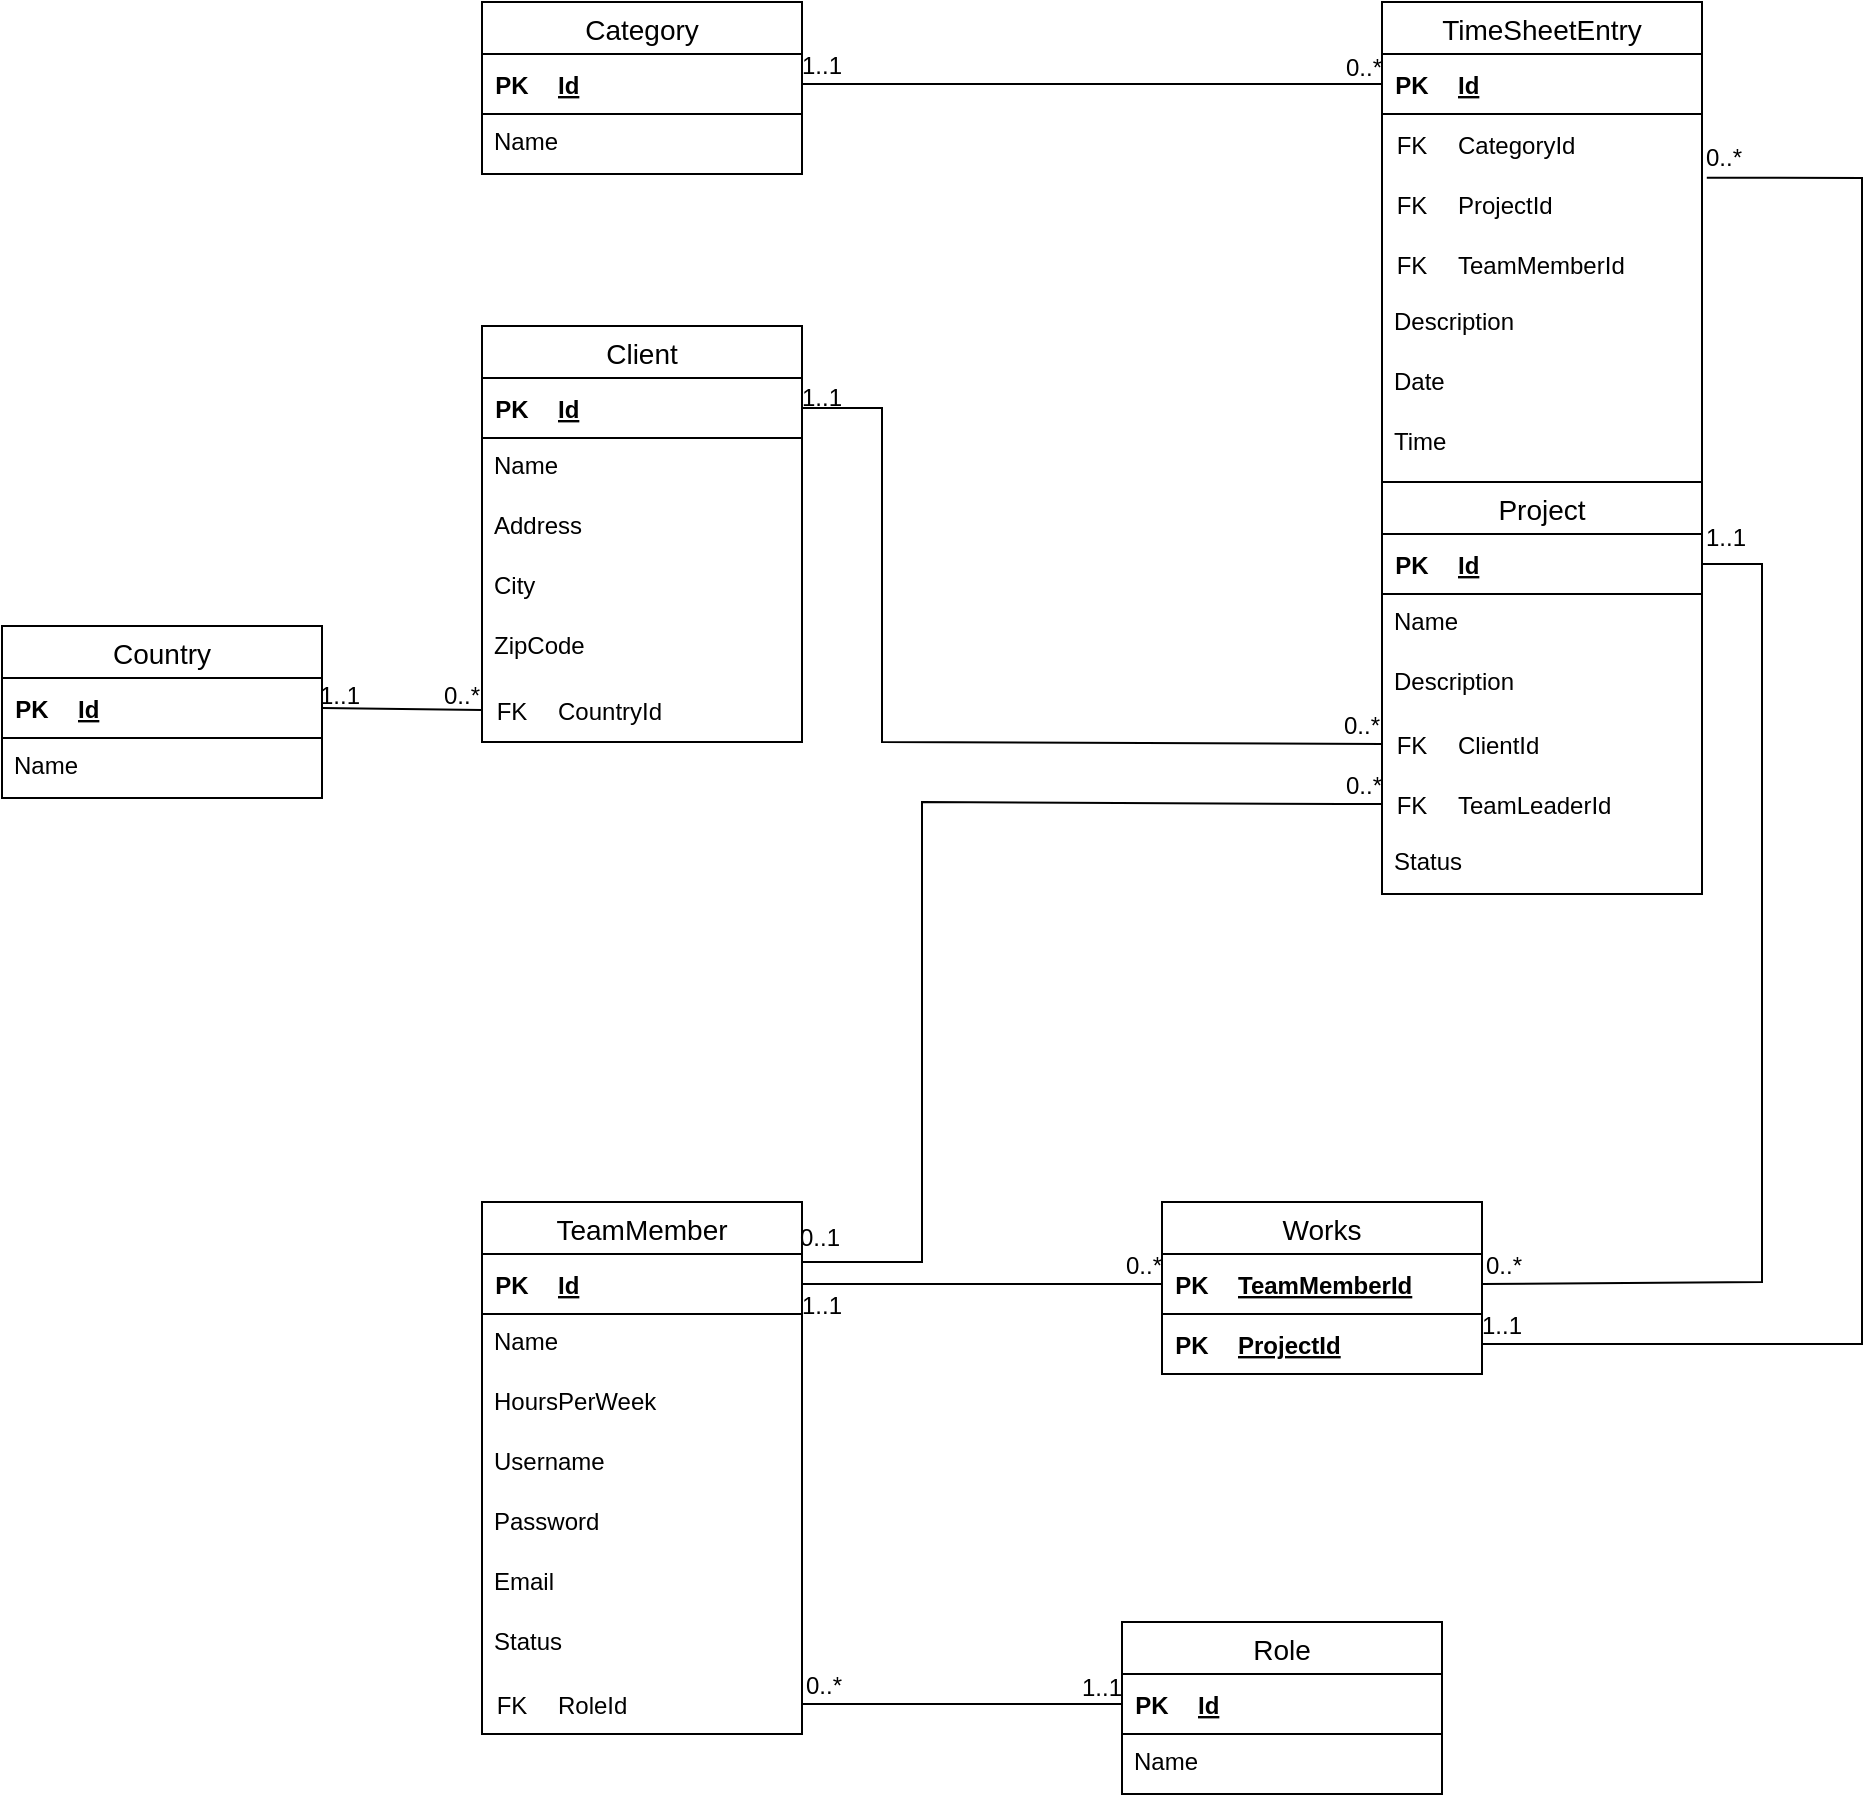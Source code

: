 <mxfile version="20.2.3" type="device"><diagram id="R2lEEEUBdFMjLlhIrx00" name="Page-1"><mxGraphModel dx="2431" dy="1134" grid="0" gridSize="10" guides="0" tooltips="1" connect="0" arrows="0" fold="1" page="0" pageScale="1" pageWidth="850" pageHeight="1100" math="0" shadow="0" extFonts="Permanent Marker^https://fonts.googleapis.com/css?family=Permanent+Marker"><root><mxCell id="0"/><mxCell id="1" parent="0"/><mxCell id="I3TaaaYLgpKQnwAp2b4--3" value="Category" style="swimlane;fontStyle=0;childLayout=stackLayout;horizontal=1;startSize=26;horizontalStack=0;resizeParent=1;resizeParentMax=0;resizeLast=0;collapsible=1;marginBottom=0;align=center;fontSize=14;" parent="1" vertex="1"><mxGeometry x="120" y="100" width="160" height="86" as="geometry"/></mxCell><mxCell id="I3TaaaYLgpKQnwAp2b4--116" value="" style="shape=table;startSize=0;container=1;collapsible=1;childLayout=tableLayout;fixedRows=1;rowLines=0;fontStyle=0;align=center;resizeLast=1;strokeColor=none;fillColor=none;collapsible=0;" parent="I3TaaaYLgpKQnwAp2b4--3" vertex="1"><mxGeometry y="26" width="160" height="30" as="geometry"/></mxCell><mxCell id="I3TaaaYLgpKQnwAp2b4--117" value="" style="shape=tableRow;horizontal=0;startSize=0;swimlaneHead=0;swimlaneBody=0;fillColor=none;collapsible=0;dropTarget=0;points=[[0,0.5],[1,0.5]];portConstraint=eastwest;top=0;left=0;right=0;bottom=1;" parent="I3TaaaYLgpKQnwAp2b4--116" vertex="1"><mxGeometry width="160" height="30" as="geometry"/></mxCell><mxCell id="I3TaaaYLgpKQnwAp2b4--118" value="PK" style="shape=partialRectangle;connectable=0;fillColor=none;top=0;left=0;bottom=0;right=0;fontStyle=1;overflow=hidden;" parent="I3TaaaYLgpKQnwAp2b4--117" vertex="1"><mxGeometry width="30" height="30" as="geometry"><mxRectangle width="30" height="30" as="alternateBounds"/></mxGeometry></mxCell><mxCell id="I3TaaaYLgpKQnwAp2b4--119" value="Id" style="shape=partialRectangle;connectable=0;fillColor=none;top=0;left=0;bottom=0;right=0;align=left;spacingLeft=6;fontStyle=5;overflow=hidden;" parent="I3TaaaYLgpKQnwAp2b4--117" vertex="1"><mxGeometry x="30" width="130" height="30" as="geometry"><mxRectangle width="130" height="30" as="alternateBounds"/></mxGeometry></mxCell><mxCell id="I3TaaaYLgpKQnwAp2b4--5" value="Name" style="text;strokeColor=none;fillColor=none;spacingLeft=4;spacingRight=4;overflow=hidden;rotatable=0;points=[[0,0.5],[1,0.5]];portConstraint=eastwest;fontSize=12;" parent="I3TaaaYLgpKQnwAp2b4--3" vertex="1"><mxGeometry y="56" width="160" height="30" as="geometry"/></mxCell><mxCell id="I3TaaaYLgpKQnwAp2b4--7" value="Client" style="swimlane;fontStyle=0;childLayout=stackLayout;horizontal=1;startSize=26;horizontalStack=0;resizeParent=1;resizeParentMax=0;resizeLast=0;collapsible=1;marginBottom=0;align=center;fontSize=14;" parent="1" vertex="1"><mxGeometry x="120" y="262" width="160" height="208" as="geometry"/></mxCell><mxCell id="I3TaaaYLgpKQnwAp2b4--120" value="" style="shape=table;startSize=0;container=1;collapsible=1;childLayout=tableLayout;fixedRows=1;rowLines=0;fontStyle=0;align=center;resizeLast=1;strokeColor=none;fillColor=none;collapsible=0;" parent="I3TaaaYLgpKQnwAp2b4--7" vertex="1"><mxGeometry y="26" width="160" height="30" as="geometry"/></mxCell><mxCell id="I3TaaaYLgpKQnwAp2b4--121" value="" style="shape=tableRow;horizontal=0;startSize=0;swimlaneHead=0;swimlaneBody=0;fillColor=none;collapsible=0;dropTarget=0;points=[[0,0.5],[1,0.5]];portConstraint=eastwest;top=0;left=0;right=0;bottom=1;" parent="I3TaaaYLgpKQnwAp2b4--120" vertex="1"><mxGeometry width="160" height="30" as="geometry"/></mxCell><mxCell id="I3TaaaYLgpKQnwAp2b4--122" value="PK" style="shape=partialRectangle;connectable=0;fillColor=none;top=0;left=0;bottom=0;right=0;fontStyle=1;overflow=hidden;" parent="I3TaaaYLgpKQnwAp2b4--121" vertex="1"><mxGeometry width="30" height="30" as="geometry"><mxRectangle width="30" height="30" as="alternateBounds"/></mxGeometry></mxCell><mxCell id="I3TaaaYLgpKQnwAp2b4--123" value="Id" style="shape=partialRectangle;connectable=0;fillColor=none;top=0;left=0;bottom=0;right=0;align=left;spacingLeft=6;fontStyle=5;overflow=hidden;" parent="I3TaaaYLgpKQnwAp2b4--121" vertex="1"><mxGeometry x="30" width="130" height="30" as="geometry"><mxRectangle width="130" height="30" as="alternateBounds"/></mxGeometry></mxCell><mxCell id="I3TaaaYLgpKQnwAp2b4--9" value="Name" style="text;strokeColor=none;fillColor=none;spacingLeft=4;spacingRight=4;overflow=hidden;rotatable=0;points=[[0,0.5],[1,0.5]];portConstraint=eastwest;fontSize=12;" parent="I3TaaaYLgpKQnwAp2b4--7" vertex="1"><mxGeometry y="56" width="160" height="30" as="geometry"/></mxCell><mxCell id="I3TaaaYLgpKQnwAp2b4--10" value="Address" style="text;strokeColor=none;fillColor=none;spacingLeft=4;spacingRight=4;overflow=hidden;rotatable=0;points=[[0,0.5],[1,0.5]];portConstraint=eastwest;fontSize=12;" parent="I3TaaaYLgpKQnwAp2b4--7" vertex="1"><mxGeometry y="86" width="160" height="30" as="geometry"/></mxCell><mxCell id="I3TaaaYLgpKQnwAp2b4--18" value="City" style="text;strokeColor=none;fillColor=none;spacingLeft=4;spacingRight=4;overflow=hidden;rotatable=0;points=[[0,0.5],[1,0.5]];portConstraint=eastwest;fontSize=12;" parent="I3TaaaYLgpKQnwAp2b4--7" vertex="1"><mxGeometry y="116" width="160" height="30" as="geometry"/></mxCell><mxCell id="I3TaaaYLgpKQnwAp2b4--19" value="ZipCode" style="text;strokeColor=none;fillColor=none;spacingLeft=4;spacingRight=4;overflow=hidden;rotatable=0;points=[[0,0.5],[1,0.5]];portConstraint=eastwest;fontSize=12;" parent="I3TaaaYLgpKQnwAp2b4--7" vertex="1"><mxGeometry y="146" width="160" height="30" as="geometry"/></mxCell><mxCell id="I3TaaaYLgpKQnwAp2b4--149" value="" style="shape=table;startSize=0;container=1;collapsible=1;childLayout=tableLayout;fixedRows=1;rowLines=0;fontStyle=0;align=center;resizeLast=1;strokeColor=none;fillColor=none;collapsible=0;" parent="I3TaaaYLgpKQnwAp2b4--7" vertex="1"><mxGeometry y="176" width="160" height="32" as="geometry"/></mxCell><mxCell id="I3TaaaYLgpKQnwAp2b4--150" value="" style="shape=tableRow;horizontal=0;startSize=0;swimlaneHead=0;swimlaneBody=0;fillColor=none;collapsible=0;dropTarget=0;points=[[0,0.5],[1,0.5]];portConstraint=eastwest;top=0;left=0;right=0;bottom=0;" parent="I3TaaaYLgpKQnwAp2b4--149" vertex="1"><mxGeometry width="160" height="32" as="geometry"/></mxCell><mxCell id="I3TaaaYLgpKQnwAp2b4--151" value="FK" style="shape=partialRectangle;connectable=0;fillColor=none;top=0;left=0;bottom=0;right=0;fontStyle=0;overflow=hidden;" parent="I3TaaaYLgpKQnwAp2b4--150" vertex="1"><mxGeometry width="30" height="32" as="geometry"><mxRectangle width="30" height="32" as="alternateBounds"/></mxGeometry></mxCell><mxCell id="I3TaaaYLgpKQnwAp2b4--152" value="CountryId" style="shape=partialRectangle;connectable=0;fillColor=none;top=0;left=0;bottom=0;right=0;align=left;spacingLeft=6;fontStyle=0;overflow=hidden;" parent="I3TaaaYLgpKQnwAp2b4--150" vertex="1"><mxGeometry x="30" width="130" height="32" as="geometry"><mxRectangle width="130" height="32" as="alternateBounds"/></mxGeometry></mxCell><mxCell id="I3TaaaYLgpKQnwAp2b4--11" value="TimeSheetEntry" style="swimlane;fontStyle=0;childLayout=stackLayout;horizontal=1;startSize=26;horizontalStack=0;resizeParent=1;resizeParentMax=0;resizeLast=0;collapsible=1;marginBottom=0;align=center;fontSize=14;" parent="1" vertex="1"><mxGeometry x="570" y="100" width="160" height="266" as="geometry"><mxRectangle x="560" y="70" width="150" height="30" as="alternateBounds"/></mxGeometry></mxCell><mxCell id="I3TaaaYLgpKQnwAp2b4--129" value="" style="shape=table;startSize=0;container=1;collapsible=1;childLayout=tableLayout;fixedRows=1;rowLines=0;fontStyle=0;align=center;resizeLast=1;strokeColor=none;fillColor=none;collapsible=0;" parent="I3TaaaYLgpKQnwAp2b4--11" vertex="1"><mxGeometry y="26" width="160" height="60" as="geometry"/></mxCell><mxCell id="I3TaaaYLgpKQnwAp2b4--158" value="" style="shape=tableRow;horizontal=0;startSize=0;swimlaneHead=0;swimlaneBody=0;fillColor=none;collapsible=0;dropTarget=0;points=[[0,0.5],[1,0.5]];portConstraint=eastwest;top=0;left=0;right=0;bottom=1;" parent="I3TaaaYLgpKQnwAp2b4--129" vertex="1"><mxGeometry width="160" height="30" as="geometry"/></mxCell><mxCell id="I3TaaaYLgpKQnwAp2b4--159" value="PK" style="shape=partialRectangle;connectable=0;fillColor=none;top=0;left=0;bottom=0;right=0;fontStyle=1;overflow=hidden;" parent="I3TaaaYLgpKQnwAp2b4--158" vertex="1"><mxGeometry width="30" height="30" as="geometry"><mxRectangle width="30" height="30" as="alternateBounds"/></mxGeometry></mxCell><mxCell id="I3TaaaYLgpKQnwAp2b4--160" value="Id" style="shape=partialRectangle;connectable=0;fillColor=none;top=0;left=0;bottom=0;right=0;align=left;spacingLeft=6;fontStyle=5;overflow=hidden;" parent="I3TaaaYLgpKQnwAp2b4--158" vertex="1"><mxGeometry x="30" width="130" height="30" as="geometry"><mxRectangle width="130" height="30" as="alternateBounds"/></mxGeometry></mxCell><mxCell id="I3TaaaYLgpKQnwAp2b4--130" value="" style="shape=tableRow;horizontal=0;startSize=0;swimlaneHead=0;swimlaneBody=0;fillColor=none;collapsible=0;dropTarget=0;points=[[0,0.5],[1,0.5]];portConstraint=eastwest;top=0;left=0;right=0;bottom=0;" parent="I3TaaaYLgpKQnwAp2b4--129" vertex="1"><mxGeometry y="30" width="160" height="30" as="geometry"/></mxCell><mxCell id="I3TaaaYLgpKQnwAp2b4--131" value="FK" style="shape=partialRectangle;connectable=0;fillColor=none;top=0;left=0;bottom=0;right=0;fontStyle=0;overflow=hidden;" parent="I3TaaaYLgpKQnwAp2b4--130" vertex="1"><mxGeometry width="30" height="30" as="geometry"><mxRectangle width="30" height="30" as="alternateBounds"/></mxGeometry></mxCell><mxCell id="I3TaaaYLgpKQnwAp2b4--132" value="CategoryId" style="shape=partialRectangle;connectable=0;fillColor=none;top=0;left=0;bottom=0;right=0;align=left;spacingLeft=6;fontStyle=0;overflow=hidden;" parent="I3TaaaYLgpKQnwAp2b4--130" vertex="1"><mxGeometry x="30" width="130" height="30" as="geometry"><mxRectangle width="130" height="30" as="alternateBounds"/></mxGeometry></mxCell><mxCell id="I3TaaaYLgpKQnwAp2b4--133" value="" style="shape=table;startSize=0;container=1;collapsible=1;childLayout=tableLayout;fixedRows=1;rowLines=0;fontStyle=0;align=center;resizeLast=1;strokeColor=none;fillColor=none;collapsible=0;" parent="I3TaaaYLgpKQnwAp2b4--11" vertex="1"><mxGeometry y="86" width="160" height="30" as="geometry"/></mxCell><mxCell id="I3TaaaYLgpKQnwAp2b4--134" value="" style="shape=tableRow;horizontal=0;startSize=0;swimlaneHead=0;swimlaneBody=0;fillColor=none;collapsible=0;dropTarget=0;points=[[0,0.5],[1,0.5]];portConstraint=eastwest;top=0;left=0;right=0;bottom=0;" parent="I3TaaaYLgpKQnwAp2b4--133" vertex="1"><mxGeometry width="160" height="30" as="geometry"/></mxCell><mxCell id="I3TaaaYLgpKQnwAp2b4--135" value="FK" style="shape=partialRectangle;connectable=0;fillColor=none;top=0;left=0;bottom=0;right=0;fontStyle=0;overflow=hidden;" parent="I3TaaaYLgpKQnwAp2b4--134" vertex="1"><mxGeometry width="30" height="30" as="geometry"><mxRectangle width="30" height="30" as="alternateBounds"/></mxGeometry></mxCell><mxCell id="I3TaaaYLgpKQnwAp2b4--136" value="ProjectId" style="shape=partialRectangle;connectable=0;fillColor=none;top=0;left=0;bottom=0;right=0;align=left;spacingLeft=6;fontStyle=0;overflow=hidden;" parent="I3TaaaYLgpKQnwAp2b4--134" vertex="1"><mxGeometry x="30" width="130" height="30" as="geometry"><mxRectangle width="130" height="30" as="alternateBounds"/></mxGeometry></mxCell><mxCell id="I3TaaaYLgpKQnwAp2b4--137" value="" style="shape=table;startSize=0;container=1;collapsible=1;childLayout=tableLayout;fixedRows=1;rowLines=0;fontStyle=0;align=center;resizeLast=1;strokeColor=none;fillColor=none;collapsible=0;" parent="I3TaaaYLgpKQnwAp2b4--11" vertex="1"><mxGeometry y="116" width="160" height="30" as="geometry"/></mxCell><mxCell id="I3TaaaYLgpKQnwAp2b4--138" value="" style="shape=tableRow;horizontal=0;startSize=0;swimlaneHead=0;swimlaneBody=0;fillColor=none;collapsible=0;dropTarget=0;points=[[0,0.5],[1,0.5]];portConstraint=eastwest;top=0;left=0;right=0;bottom=0;" parent="I3TaaaYLgpKQnwAp2b4--137" vertex="1"><mxGeometry width="160" height="30" as="geometry"/></mxCell><mxCell id="I3TaaaYLgpKQnwAp2b4--139" value="FK" style="shape=partialRectangle;connectable=0;fillColor=none;top=0;left=0;bottom=0;right=0;fontStyle=0;overflow=hidden;" parent="I3TaaaYLgpKQnwAp2b4--138" vertex="1"><mxGeometry width="30" height="30" as="geometry"><mxRectangle width="30" height="30" as="alternateBounds"/></mxGeometry></mxCell><mxCell id="I3TaaaYLgpKQnwAp2b4--140" value="TeamMemberId" style="shape=partialRectangle;connectable=0;fillColor=none;top=0;left=0;bottom=0;right=0;align=left;spacingLeft=6;fontStyle=0;overflow=hidden;" parent="I3TaaaYLgpKQnwAp2b4--138" vertex="1"><mxGeometry x="30" width="130" height="30" as="geometry"><mxRectangle width="130" height="30" as="alternateBounds"/></mxGeometry></mxCell><mxCell id="I3TaaaYLgpKQnwAp2b4--14" value="Description" style="text;strokeColor=none;fillColor=none;spacingLeft=4;spacingRight=4;overflow=hidden;rotatable=0;points=[[0,0.5],[1,0.5]];portConstraint=eastwest;fontSize=12;" parent="I3TaaaYLgpKQnwAp2b4--11" vertex="1"><mxGeometry y="146" width="160" height="30" as="geometry"/></mxCell><mxCell id="I3TaaaYLgpKQnwAp2b4--15" value="Date" style="text;strokeColor=none;fillColor=none;spacingLeft=4;spacingRight=4;overflow=hidden;rotatable=0;points=[[0,0.5],[1,0.5]];portConstraint=eastwest;fontSize=12;" parent="I3TaaaYLgpKQnwAp2b4--11" vertex="1"><mxGeometry y="176" width="160" height="30" as="geometry"/></mxCell><mxCell id="I3TaaaYLgpKQnwAp2b4--16" value="Time" style="text;strokeColor=none;fillColor=none;spacingLeft=4;spacingRight=4;overflow=hidden;rotatable=0;points=[[0,0.5],[1,0.5]];portConstraint=eastwest;fontSize=12;" parent="I3TaaaYLgpKQnwAp2b4--11" vertex="1"><mxGeometry y="206" width="160" height="30" as="geometry"/></mxCell><mxCell id="I3TaaaYLgpKQnwAp2b4--17" value="Overtime" style="text;strokeColor=none;fillColor=none;spacingLeft=4;spacingRight=4;overflow=hidden;rotatable=0;points=[[0,0.5],[1,0.5]];portConstraint=eastwest;fontSize=12;" parent="I3TaaaYLgpKQnwAp2b4--11" vertex="1"><mxGeometry y="236" width="160" height="30" as="geometry"/></mxCell><mxCell id="I3TaaaYLgpKQnwAp2b4--21" value="Country" style="swimlane;fontStyle=0;childLayout=stackLayout;horizontal=1;startSize=26;horizontalStack=0;resizeParent=1;resizeParentMax=0;resizeLast=0;collapsible=1;marginBottom=0;align=center;fontSize=14;" parent="1" vertex="1"><mxGeometry x="-120" y="412" width="160" height="86" as="geometry"/></mxCell><mxCell id="I3TaaaYLgpKQnwAp2b4--124" value="" style="shape=table;startSize=0;container=1;collapsible=1;childLayout=tableLayout;fixedRows=1;rowLines=0;fontStyle=0;align=center;resizeLast=1;strokeColor=none;fillColor=none;collapsible=0;" parent="I3TaaaYLgpKQnwAp2b4--21" vertex="1"><mxGeometry y="26" width="160" height="30" as="geometry"/></mxCell><mxCell id="I3TaaaYLgpKQnwAp2b4--125" value="" style="shape=tableRow;horizontal=0;startSize=0;swimlaneHead=0;swimlaneBody=0;fillColor=none;collapsible=0;dropTarget=0;points=[[0,0.5],[1,0.5]];portConstraint=eastwest;top=0;left=0;right=0;bottom=1;" parent="I3TaaaYLgpKQnwAp2b4--124" vertex="1"><mxGeometry width="160" height="30" as="geometry"/></mxCell><mxCell id="I3TaaaYLgpKQnwAp2b4--126" value="PK" style="shape=partialRectangle;connectable=0;fillColor=none;top=0;left=0;bottom=0;right=0;fontStyle=1;overflow=hidden;" parent="I3TaaaYLgpKQnwAp2b4--125" vertex="1"><mxGeometry width="30" height="30" as="geometry"><mxRectangle width="30" height="30" as="alternateBounds"/></mxGeometry></mxCell><mxCell id="I3TaaaYLgpKQnwAp2b4--127" value="Id" style="shape=partialRectangle;connectable=0;fillColor=none;top=0;left=0;bottom=0;right=0;align=left;spacingLeft=6;fontStyle=5;overflow=hidden;" parent="I3TaaaYLgpKQnwAp2b4--125" vertex="1"><mxGeometry x="30" width="130" height="30" as="geometry"><mxRectangle width="130" height="30" as="alternateBounds"/></mxGeometry></mxCell><mxCell id="I3TaaaYLgpKQnwAp2b4--23" value="Name" style="text;strokeColor=none;fillColor=none;spacingLeft=4;spacingRight=4;overflow=hidden;rotatable=0;points=[[0,0.5],[1,0.5]];portConstraint=eastwest;fontSize=12;" parent="I3TaaaYLgpKQnwAp2b4--21" vertex="1"><mxGeometry y="56" width="160" height="30" as="geometry"/></mxCell><mxCell id="I3TaaaYLgpKQnwAp2b4--25" value="Project" style="swimlane;fontStyle=0;childLayout=stackLayout;horizontal=1;startSize=26;horizontalStack=0;resizeParent=1;resizeParentMax=0;resizeLast=0;collapsible=1;marginBottom=0;align=center;fontSize=14;" parent="1" vertex="1"><mxGeometry x="570" y="340" width="160" height="206" as="geometry"/></mxCell><mxCell id="I3TaaaYLgpKQnwAp2b4--112" value="" style="shape=table;startSize=0;container=1;collapsible=1;childLayout=tableLayout;fixedRows=1;rowLines=0;fontStyle=0;align=center;resizeLast=1;strokeColor=none;fillColor=none;collapsible=0;" parent="I3TaaaYLgpKQnwAp2b4--25" vertex="1"><mxGeometry y="26" width="160" height="30" as="geometry"/></mxCell><mxCell id="I3TaaaYLgpKQnwAp2b4--113" value="" style="shape=tableRow;horizontal=0;startSize=0;swimlaneHead=0;swimlaneBody=0;fillColor=none;collapsible=0;dropTarget=0;points=[[0,0.5],[1,0.5]];portConstraint=eastwest;top=0;left=0;right=0;bottom=1;" parent="I3TaaaYLgpKQnwAp2b4--112" vertex="1"><mxGeometry width="160" height="30" as="geometry"/></mxCell><mxCell id="I3TaaaYLgpKQnwAp2b4--114" value="PK" style="shape=partialRectangle;connectable=0;fillColor=none;top=0;left=0;bottom=0;right=0;fontStyle=1;overflow=hidden;" parent="I3TaaaYLgpKQnwAp2b4--113" vertex="1"><mxGeometry width="30" height="30" as="geometry"><mxRectangle width="30" height="30" as="alternateBounds"/></mxGeometry></mxCell><mxCell id="I3TaaaYLgpKQnwAp2b4--115" value="Id" style="shape=partialRectangle;connectable=0;fillColor=none;top=0;left=0;bottom=0;right=0;align=left;spacingLeft=6;fontStyle=5;overflow=hidden;" parent="I3TaaaYLgpKQnwAp2b4--113" vertex="1"><mxGeometry x="30" width="130" height="30" as="geometry"><mxRectangle width="130" height="30" as="alternateBounds"/></mxGeometry></mxCell><mxCell id="I3TaaaYLgpKQnwAp2b4--27" value="Name" style="text;strokeColor=none;fillColor=none;spacingLeft=4;spacingRight=4;overflow=hidden;rotatable=0;points=[[0,0.5],[1,0.5]];portConstraint=eastwest;fontSize=12;" parent="I3TaaaYLgpKQnwAp2b4--25" vertex="1"><mxGeometry y="56" width="160" height="30" as="geometry"/></mxCell><mxCell id="I3TaaaYLgpKQnwAp2b4--28" value="Description" style="text;strokeColor=none;fillColor=none;spacingLeft=4;spacingRight=4;overflow=hidden;rotatable=0;points=[[0,0.5],[1,0.5]];portConstraint=eastwest;fontSize=12;" parent="I3TaaaYLgpKQnwAp2b4--25" vertex="1"><mxGeometry y="86" width="160" height="30" as="geometry"/></mxCell><mxCell id="I3TaaaYLgpKQnwAp2b4--153" value="" style="shape=table;startSize=0;container=1;collapsible=1;childLayout=tableLayout;fixedRows=1;rowLines=0;fontStyle=0;align=center;resizeLast=1;strokeColor=none;fillColor=none;collapsible=0;" parent="I3TaaaYLgpKQnwAp2b4--25" vertex="1"><mxGeometry y="116" width="160" height="30" as="geometry"/></mxCell><mxCell id="I3TaaaYLgpKQnwAp2b4--154" value="" style="shape=tableRow;horizontal=0;startSize=0;swimlaneHead=0;swimlaneBody=0;fillColor=none;collapsible=0;dropTarget=0;points=[[0,0.5],[1,0.5]];portConstraint=eastwest;top=0;left=0;right=0;bottom=0;" parent="I3TaaaYLgpKQnwAp2b4--153" vertex="1"><mxGeometry width="160" height="30" as="geometry"/></mxCell><mxCell id="I3TaaaYLgpKQnwAp2b4--155" value="FK" style="shape=partialRectangle;connectable=0;fillColor=none;top=0;left=0;bottom=0;right=0;fontStyle=0;overflow=hidden;" parent="I3TaaaYLgpKQnwAp2b4--154" vertex="1"><mxGeometry width="30" height="30" as="geometry"><mxRectangle width="30" height="30" as="alternateBounds"/></mxGeometry></mxCell><mxCell id="I3TaaaYLgpKQnwAp2b4--156" value="ClientId" style="shape=partialRectangle;connectable=0;fillColor=none;top=0;left=0;bottom=0;right=0;align=left;spacingLeft=6;fontStyle=0;overflow=hidden;" parent="I3TaaaYLgpKQnwAp2b4--154" vertex="1"><mxGeometry x="30" width="130" height="30" as="geometry"><mxRectangle width="130" height="30" as="alternateBounds"/></mxGeometry></mxCell><mxCell id="I3TaaaYLgpKQnwAp2b4--141" value="" style="shape=table;startSize=0;container=1;collapsible=1;childLayout=tableLayout;fixedRows=1;rowLines=0;fontStyle=0;align=center;resizeLast=1;strokeColor=none;fillColor=none;collapsible=0;" parent="I3TaaaYLgpKQnwAp2b4--25" vertex="1"><mxGeometry y="146" width="160" height="30" as="geometry"/></mxCell><mxCell id="I3TaaaYLgpKQnwAp2b4--142" value="" style="shape=tableRow;horizontal=0;startSize=0;swimlaneHead=0;swimlaneBody=0;fillColor=none;collapsible=0;dropTarget=0;points=[[0,0.5],[1,0.5]];portConstraint=eastwest;top=0;left=0;right=0;bottom=0;" parent="I3TaaaYLgpKQnwAp2b4--141" vertex="1"><mxGeometry width="160" height="30" as="geometry"/></mxCell><mxCell id="I3TaaaYLgpKQnwAp2b4--143" value="FK" style="shape=partialRectangle;connectable=0;fillColor=none;top=0;left=0;bottom=0;right=0;fontStyle=0;overflow=hidden;" parent="I3TaaaYLgpKQnwAp2b4--142" vertex="1"><mxGeometry width="30" height="30" as="geometry"><mxRectangle width="30" height="30" as="alternateBounds"/></mxGeometry></mxCell><mxCell id="I3TaaaYLgpKQnwAp2b4--144" value="TeamLeaderId" style="shape=partialRectangle;connectable=0;fillColor=none;top=0;left=0;bottom=0;right=0;align=left;spacingLeft=6;fontStyle=0;overflow=hidden;" parent="I3TaaaYLgpKQnwAp2b4--142" vertex="1"><mxGeometry x="30" width="130" height="30" as="geometry"><mxRectangle width="130" height="30" as="alternateBounds"/></mxGeometry></mxCell><mxCell id="I3TaaaYLgpKQnwAp2b4--31" value="Status" style="text;strokeColor=none;fillColor=none;spacingLeft=4;spacingRight=4;overflow=hidden;rotatable=0;points=[[0,0.5],[1,0.5]];portConstraint=eastwest;fontSize=12;" parent="I3TaaaYLgpKQnwAp2b4--25" vertex="1"><mxGeometry y="176" width="160" height="30" as="geometry"/></mxCell><mxCell id="I3TaaaYLgpKQnwAp2b4--32" value="TeamMember" style="swimlane;fontStyle=0;childLayout=stackLayout;horizontal=1;startSize=26;horizontalStack=0;resizeParent=1;resizeParentMax=0;resizeLast=0;collapsible=1;marginBottom=0;align=center;fontSize=14;" parent="1" vertex="1"><mxGeometry x="120" y="700" width="160" height="266" as="geometry"/></mxCell><mxCell id="I3TaaaYLgpKQnwAp2b4--95" value="" style="shape=table;startSize=0;container=1;collapsible=1;childLayout=tableLayout;fixedRows=1;rowLines=0;fontStyle=0;align=center;resizeLast=1;strokeColor=none;fillColor=none;collapsible=0;" parent="I3TaaaYLgpKQnwAp2b4--32" vertex="1"><mxGeometry y="26" width="160" height="30" as="geometry"/></mxCell><mxCell id="I3TaaaYLgpKQnwAp2b4--96" value="" style="shape=tableRow;horizontal=0;startSize=0;swimlaneHead=0;swimlaneBody=0;fillColor=none;collapsible=0;dropTarget=0;points=[[0,0.5],[1,0.5]];portConstraint=eastwest;top=0;left=0;right=0;bottom=1;" parent="I3TaaaYLgpKQnwAp2b4--95" vertex="1"><mxGeometry width="160" height="30" as="geometry"/></mxCell><mxCell id="I3TaaaYLgpKQnwAp2b4--97" value="PK" style="shape=partialRectangle;connectable=0;fillColor=none;top=0;left=0;bottom=0;right=0;fontStyle=1;overflow=hidden;" parent="I3TaaaYLgpKQnwAp2b4--96" vertex="1"><mxGeometry width="30" height="30" as="geometry"><mxRectangle width="30" height="30" as="alternateBounds"/></mxGeometry></mxCell><mxCell id="I3TaaaYLgpKQnwAp2b4--98" value="Id" style="shape=partialRectangle;connectable=0;fillColor=none;top=0;left=0;bottom=0;right=0;align=left;spacingLeft=6;fontStyle=5;overflow=hidden;" parent="I3TaaaYLgpKQnwAp2b4--96" vertex="1"><mxGeometry x="30" width="130" height="30" as="geometry"><mxRectangle width="130" height="30" as="alternateBounds"/></mxGeometry></mxCell><mxCell id="I3TaaaYLgpKQnwAp2b4--34" value="Name" style="text;strokeColor=none;fillColor=none;spacingLeft=4;spacingRight=4;overflow=hidden;rotatable=0;points=[[0,0.5],[1,0.5]];portConstraint=eastwest;fontSize=12;" parent="I3TaaaYLgpKQnwAp2b4--32" vertex="1"><mxGeometry y="56" width="160" height="30" as="geometry"/></mxCell><mxCell id="I3TaaaYLgpKQnwAp2b4--35" value="HoursPerWeek" style="text;strokeColor=none;fillColor=none;spacingLeft=4;spacingRight=4;overflow=hidden;rotatable=0;points=[[0,0.5],[1,0.5]];portConstraint=eastwest;fontSize=12;" parent="I3TaaaYLgpKQnwAp2b4--32" vertex="1"><mxGeometry y="86" width="160" height="30" as="geometry"/></mxCell><mxCell id="I3TaaaYLgpKQnwAp2b4--36" value="Username" style="text;strokeColor=none;fillColor=none;spacingLeft=4;spacingRight=4;overflow=hidden;rotatable=0;points=[[0,0.5],[1,0.5]];portConstraint=eastwest;fontSize=12;" parent="I3TaaaYLgpKQnwAp2b4--32" vertex="1"><mxGeometry y="116" width="160" height="30" as="geometry"/></mxCell><mxCell id="I3TaaaYLgpKQnwAp2b4--37" value="Password" style="text;strokeColor=none;fillColor=none;spacingLeft=4;spacingRight=4;overflow=hidden;rotatable=0;points=[[0,0.5],[1,0.5]];portConstraint=eastwest;fontSize=12;" parent="I3TaaaYLgpKQnwAp2b4--32" vertex="1"><mxGeometry y="146" width="160" height="30" as="geometry"/></mxCell><mxCell id="I3TaaaYLgpKQnwAp2b4--38" value="Email" style="text;strokeColor=none;fillColor=none;spacingLeft=4;spacingRight=4;overflow=hidden;rotatable=0;points=[[0,0.5],[1,0.5]];portConstraint=eastwest;fontSize=12;" parent="I3TaaaYLgpKQnwAp2b4--32" vertex="1"><mxGeometry y="176" width="160" height="30" as="geometry"/></mxCell><mxCell id="I3TaaaYLgpKQnwAp2b4--39" value="Status" style="text;strokeColor=none;fillColor=none;spacingLeft=4;spacingRight=4;overflow=hidden;rotatable=0;points=[[0,0.5],[1,0.5]];portConstraint=eastwest;fontSize=12;" parent="I3TaaaYLgpKQnwAp2b4--32" vertex="1"><mxGeometry y="206" width="160" height="30" as="geometry"/></mxCell><mxCell id="I3TaaaYLgpKQnwAp2b4--145" value="" style="shape=table;startSize=0;container=1;collapsible=1;childLayout=tableLayout;fixedRows=1;rowLines=0;fontStyle=0;align=center;resizeLast=1;strokeColor=none;fillColor=none;collapsible=0;" parent="I3TaaaYLgpKQnwAp2b4--32" vertex="1"><mxGeometry y="236" width="160" height="30" as="geometry"/></mxCell><mxCell id="I3TaaaYLgpKQnwAp2b4--146" value="" style="shape=tableRow;horizontal=0;startSize=0;swimlaneHead=0;swimlaneBody=0;fillColor=none;collapsible=0;dropTarget=0;points=[[0,0.5],[1,0.5]];portConstraint=eastwest;top=0;left=0;right=0;bottom=0;" parent="I3TaaaYLgpKQnwAp2b4--145" vertex="1"><mxGeometry width="160" height="30" as="geometry"/></mxCell><mxCell id="I3TaaaYLgpKQnwAp2b4--147" value="FK" style="shape=partialRectangle;connectable=0;fillColor=none;top=0;left=0;bottom=0;right=0;fontStyle=0;overflow=hidden;" parent="I3TaaaYLgpKQnwAp2b4--146" vertex="1"><mxGeometry width="30" height="30" as="geometry"><mxRectangle width="30" height="30" as="alternateBounds"/></mxGeometry></mxCell><mxCell id="I3TaaaYLgpKQnwAp2b4--148" value="RoleId" style="shape=partialRectangle;connectable=0;fillColor=none;top=0;left=0;bottom=0;right=0;align=left;spacingLeft=6;fontStyle=0;overflow=hidden;" parent="I3TaaaYLgpKQnwAp2b4--146" vertex="1"><mxGeometry x="30" width="130" height="30" as="geometry"><mxRectangle width="130" height="30" as="alternateBounds"/></mxGeometry></mxCell><mxCell id="I3TaaaYLgpKQnwAp2b4--40" value="Role" style="swimlane;fontStyle=0;childLayout=stackLayout;horizontal=1;startSize=26;horizontalStack=0;resizeParent=1;resizeParentMax=0;resizeLast=0;collapsible=1;marginBottom=0;align=center;fontSize=14;" parent="1" vertex="1"><mxGeometry x="440" y="910" width="160" height="86" as="geometry"/></mxCell><mxCell id="I3TaaaYLgpKQnwAp2b4--108" value="" style="shape=table;startSize=0;container=1;collapsible=1;childLayout=tableLayout;fixedRows=1;rowLines=0;fontStyle=0;align=center;resizeLast=1;strokeColor=none;fillColor=none;collapsible=0;" parent="I3TaaaYLgpKQnwAp2b4--40" vertex="1"><mxGeometry y="26" width="160" height="30" as="geometry"/></mxCell><mxCell id="I3TaaaYLgpKQnwAp2b4--109" value="" style="shape=tableRow;horizontal=0;startSize=0;swimlaneHead=0;swimlaneBody=0;fillColor=none;collapsible=0;dropTarget=0;points=[[0,0.5],[1,0.5]];portConstraint=eastwest;top=0;left=0;right=0;bottom=1;" parent="I3TaaaYLgpKQnwAp2b4--108" vertex="1"><mxGeometry width="160" height="30" as="geometry"/></mxCell><mxCell id="I3TaaaYLgpKQnwAp2b4--110" value="PK" style="shape=partialRectangle;connectable=0;fillColor=none;top=0;left=0;bottom=0;right=0;fontStyle=1;overflow=hidden;" parent="I3TaaaYLgpKQnwAp2b4--109" vertex="1"><mxGeometry width="30" height="30" as="geometry"><mxRectangle width="30" height="30" as="alternateBounds"/></mxGeometry></mxCell><mxCell id="I3TaaaYLgpKQnwAp2b4--111" value="Id" style="shape=partialRectangle;connectable=0;fillColor=none;top=0;left=0;bottom=0;right=0;align=left;spacingLeft=6;fontStyle=5;overflow=hidden;" parent="I3TaaaYLgpKQnwAp2b4--109" vertex="1"><mxGeometry x="30" width="130" height="30" as="geometry"><mxRectangle width="130" height="30" as="alternateBounds"/></mxGeometry></mxCell><mxCell id="I3TaaaYLgpKQnwAp2b4--42" value="Name" style="text;strokeColor=none;fillColor=none;spacingLeft=4;spacingRight=4;overflow=hidden;rotatable=0;points=[[0,0.5],[1,0.5]];portConstraint=eastwest;fontSize=12;" parent="I3TaaaYLgpKQnwAp2b4--40" vertex="1"><mxGeometry y="56" width="160" height="30" as="geometry"/></mxCell><mxCell id="I3TaaaYLgpKQnwAp2b4--44" value="" style="endArrow=none;html=1;rounded=0;exitX=1;exitY=0.5;exitDx=0;exitDy=0;entryX=0;entryY=0.5;entryDx=0;entryDy=0;" parent="1" source="I3TaaaYLgpKQnwAp2b4--117" edge="1"><mxGeometry relative="1" as="geometry"><mxPoint x="280" y="171" as="sourcePoint"/><mxPoint x="570" y="141" as="targetPoint"/></mxGeometry></mxCell><mxCell id="I3TaaaYLgpKQnwAp2b4--45" value="0..*" style="resizable=0;html=1;align=right;verticalAlign=bottom;" parent="I3TaaaYLgpKQnwAp2b4--44" connectable="0" vertex="1"><mxGeometry x="1" relative="1" as="geometry"/></mxCell><mxCell id="I3TaaaYLgpKQnwAp2b4--48" value="1..1" style="resizable=0;html=1;align=right;verticalAlign=bottom;" parent="1" connectable="0" vertex="1"><mxGeometry x="300.006" y="140" as="geometry"/></mxCell><mxCell id="I3TaaaYLgpKQnwAp2b4--52" value="" style="endArrow=none;html=1;rounded=0;exitX=1;exitY=0.5;exitDx=0;exitDy=0;entryX=0;entryY=0.5;entryDx=0;entryDy=0;" parent="1" edge="1"><mxGeometry relative="1" as="geometry"><mxPoint x="280" y="303" as="sourcePoint"/><mxPoint x="570" y="471" as="targetPoint"/><Array as="points"><mxPoint x="320" y="303"/><mxPoint x="320" y="470"/></Array></mxGeometry></mxCell><mxCell id="I3TaaaYLgpKQnwAp2b4--53" value="0..*" style="resizable=0;html=1;align=right;verticalAlign=bottom;" parent="I3TaaaYLgpKQnwAp2b4--52" connectable="0" vertex="1"><mxGeometry x="1" relative="1" as="geometry"><mxPoint as="offset"/></mxGeometry></mxCell><mxCell id="I3TaaaYLgpKQnwAp2b4--55" value="1..1" style="resizable=0;html=1;align=right;verticalAlign=bottom;" parent="1" connectable="0" vertex="1"><mxGeometry x="300.01" y="306" as="geometry"/></mxCell><mxCell id="I3TaaaYLgpKQnwAp2b4--56" value="" style="endArrow=none;html=1;rounded=0;exitX=1;exitY=0.5;exitDx=0;exitDy=0;entryX=0;entryY=0.5;entryDx=0;entryDy=0;" parent="1" source="I3TaaaYLgpKQnwAp2b4--125" target="I3TaaaYLgpKQnwAp2b4--150" edge="1"><mxGeometry relative="1" as="geometry"><mxPoint x="40" y="483" as="sourcePoint"/><mxPoint x="120" y="483" as="targetPoint"/></mxGeometry></mxCell><mxCell id="I3TaaaYLgpKQnwAp2b4--57" value="1..1" style="resizable=0;html=1;align=right;verticalAlign=bottom;" parent="I3TaaaYLgpKQnwAp2b4--56" connectable="0" vertex="1"><mxGeometry x="1" relative="1" as="geometry"><mxPoint x="-60" y="2" as="offset"/></mxGeometry></mxCell><mxCell id="I3TaaaYLgpKQnwAp2b4--58" value="0..*" style="resizable=0;html=1;align=right;verticalAlign=bottom;" parent="1" connectable="0" vertex="1"><mxGeometry x="90" y="468" as="geometry"><mxPoint x="29" y="-13" as="offset"/></mxGeometry></mxCell><mxCell id="I3TaaaYLgpKQnwAp2b4--61" value="" style="endArrow=none;html=1;rounded=0;entryX=0;entryY=0.5;entryDx=0;entryDy=0;" parent="1" edge="1"><mxGeometry relative="1" as="geometry"><mxPoint x="280" y="730" as="sourcePoint"/><mxPoint x="570" y="501" as="targetPoint"/><Array as="points"><mxPoint x="340" y="730"/><mxPoint x="340" y="500"/><mxPoint x="550" y="501"/></Array></mxGeometry></mxCell><mxCell id="I3TaaaYLgpKQnwAp2b4--62" value="0..1" style="resizable=0;html=1;align=right;verticalAlign=bottom;" parent="I3TaaaYLgpKQnwAp2b4--61" connectable="0" vertex="1"><mxGeometry x="1" relative="1" as="geometry"><mxPoint x="-270" y="225" as="offset"/></mxGeometry></mxCell><mxCell id="I3TaaaYLgpKQnwAp2b4--63" value="0..*" style="resizable=0;html=1;align=right;verticalAlign=bottom;" parent="1" connectable="0" vertex="1"><mxGeometry x="570" y="500" as="geometry"/></mxCell><mxCell id="I3TaaaYLgpKQnwAp2b4--67" value="0..*" style="resizable=0;html=1;align=right;verticalAlign=bottom;" parent="1" connectable="0" vertex="1"><mxGeometry x="460.003" y="740" as="geometry"/></mxCell><mxCell id="I3TaaaYLgpKQnwAp2b4--69" value="" style="endArrow=none;html=1;rounded=0;exitX=1;exitY=0.5;exitDx=0;exitDy=0;" parent="1" source="I3TaaaYLgpKQnwAp2b4--146" target="I3TaaaYLgpKQnwAp2b4--109" edge="1"><mxGeometry relative="1" as="geometry"><mxPoint x="280" y="981" as="sourcePoint"/><mxPoint x="440" y="981" as="targetPoint"/></mxGeometry></mxCell><mxCell id="I3TaaaYLgpKQnwAp2b4--70" value="1..1" style="resizable=0;html=1;align=right;verticalAlign=bottom;" parent="I3TaaaYLgpKQnwAp2b4--69" connectable="0" vertex="1"><mxGeometry x="1" relative="1" as="geometry"><mxPoint as="offset"/></mxGeometry></mxCell><mxCell id="I3TaaaYLgpKQnwAp2b4--71" value="0..*" style="resizable=0;html=1;align=right;verticalAlign=bottom;" parent="1" connectable="0" vertex="1"><mxGeometry x="300.005" y="950" as="geometry"/></mxCell><mxCell id="I3TaaaYLgpKQnwAp2b4--72" value="Works" style="swimlane;fontStyle=0;childLayout=stackLayout;horizontal=1;startSize=26;horizontalStack=0;resizeParent=1;resizeParentMax=0;resizeLast=0;collapsible=1;marginBottom=0;align=center;fontSize=14;" parent="1" vertex="1"><mxGeometry x="460" y="700" width="160" height="86" as="geometry"/></mxCell><mxCell id="I3TaaaYLgpKQnwAp2b4--99" value="" style="shape=table;startSize=0;container=1;collapsible=1;childLayout=tableLayout;fixedRows=1;rowLines=0;fontStyle=0;align=center;resizeLast=1;strokeColor=none;fillColor=none;collapsible=0;" parent="I3TaaaYLgpKQnwAp2b4--72" vertex="1"><mxGeometry y="26" width="160" height="30" as="geometry"/></mxCell><mxCell id="I3TaaaYLgpKQnwAp2b4--100" value="" style="shape=tableRow;horizontal=0;startSize=0;swimlaneHead=0;swimlaneBody=0;fillColor=none;collapsible=0;dropTarget=0;points=[[0,0.5],[1,0.5]];portConstraint=eastwest;top=0;left=0;right=0;bottom=1;" parent="I3TaaaYLgpKQnwAp2b4--99" vertex="1"><mxGeometry width="160" height="30" as="geometry"/></mxCell><mxCell id="I3TaaaYLgpKQnwAp2b4--101" value="PK" style="shape=partialRectangle;connectable=0;fillColor=none;top=0;left=0;bottom=0;right=0;fontStyle=1;overflow=hidden;" parent="I3TaaaYLgpKQnwAp2b4--100" vertex="1"><mxGeometry width="30" height="30" as="geometry"><mxRectangle width="30" height="30" as="alternateBounds"/></mxGeometry></mxCell><mxCell id="I3TaaaYLgpKQnwAp2b4--102" value="TeamMemberId" style="shape=partialRectangle;connectable=0;fillColor=none;top=0;left=0;bottom=0;right=0;align=left;spacingLeft=6;fontStyle=5;overflow=hidden;" parent="I3TaaaYLgpKQnwAp2b4--100" vertex="1"><mxGeometry x="30" width="130" height="30" as="geometry"><mxRectangle width="130" height="30" as="alternateBounds"/></mxGeometry></mxCell><mxCell id="I3TaaaYLgpKQnwAp2b4--104" value="" style="shape=table;startSize=0;container=1;collapsible=1;childLayout=tableLayout;fixedRows=1;rowLines=0;fontStyle=0;align=center;resizeLast=1;strokeColor=none;fillColor=none;collapsible=0;" parent="I3TaaaYLgpKQnwAp2b4--72" vertex="1"><mxGeometry y="56" width="160" height="30" as="geometry"/></mxCell><mxCell id="I3TaaaYLgpKQnwAp2b4--105" value="" style="shape=tableRow;horizontal=0;startSize=0;swimlaneHead=0;swimlaneBody=0;fillColor=none;collapsible=0;dropTarget=0;points=[[0,0.5],[1,0.5]];portConstraint=eastwest;top=0;left=0;right=0;bottom=1;" parent="I3TaaaYLgpKQnwAp2b4--104" vertex="1"><mxGeometry width="160" height="30" as="geometry"/></mxCell><mxCell id="I3TaaaYLgpKQnwAp2b4--106" value="PK" style="shape=partialRectangle;connectable=0;fillColor=none;top=0;left=0;bottom=0;right=0;fontStyle=1;overflow=hidden;" parent="I3TaaaYLgpKQnwAp2b4--105" vertex="1"><mxGeometry width="30" height="30" as="geometry"><mxRectangle width="30" height="30" as="alternateBounds"/></mxGeometry></mxCell><mxCell id="I3TaaaYLgpKQnwAp2b4--107" value="ProjectId" style="shape=partialRectangle;connectable=0;fillColor=none;top=0;left=0;bottom=0;right=0;align=left;spacingLeft=6;fontStyle=5;overflow=hidden;" parent="I3TaaaYLgpKQnwAp2b4--105" vertex="1"><mxGeometry x="30" width="130" height="30" as="geometry"><mxRectangle width="130" height="30" as="alternateBounds"/></mxGeometry></mxCell><mxCell id="I3TaaaYLgpKQnwAp2b4--76" value="" style="endArrow=none;html=1;rounded=0;exitX=1;exitY=0.5;exitDx=0;exitDy=0;entryX=0;entryY=0.5;entryDx=0;entryDy=0;" parent="1" source="I3TaaaYLgpKQnwAp2b4--96" target="I3TaaaYLgpKQnwAp2b4--100" edge="1"><mxGeometry relative="1" as="geometry"><mxPoint x="280" y="771" as="sourcePoint"/><mxPoint x="400" y="750" as="targetPoint"/></mxGeometry></mxCell><mxCell id="I3TaaaYLgpKQnwAp2b4--77" value="1..1" style="resizable=0;html=1;align=right;verticalAlign=bottom;" parent="I3TaaaYLgpKQnwAp2b4--76" connectable="0" vertex="1"><mxGeometry x="1" relative="1" as="geometry"><mxPoint x="-160" y="19" as="offset"/></mxGeometry></mxCell><mxCell id="I3TaaaYLgpKQnwAp2b4--79" value="" style="endArrow=none;html=1;rounded=0;exitX=1;exitY=0.5;exitDx=0;exitDy=0;entryX=1;entryY=0.5;entryDx=0;entryDy=0;" parent="1" source="I3TaaaYLgpKQnwAp2b4--100" target="I3TaaaYLgpKQnwAp2b4--113" edge="1"><mxGeometry relative="1" as="geometry"><mxPoint x="620" y="771" as="sourcePoint"/><mxPoint x="730" y="411" as="targetPoint"/><Array as="points"><mxPoint x="760" y="740"/><mxPoint x="760" y="381"/></Array></mxGeometry></mxCell><mxCell id="I3TaaaYLgpKQnwAp2b4--82" value="0..*" style="resizable=0;html=1;align=right;verticalAlign=bottom;" parent="1" connectable="0" vertex="1"><mxGeometry x="640.003" y="740" as="geometry"/></mxCell><mxCell id="I3TaaaYLgpKQnwAp2b4--83" value="1..1" style="resizable=0;html=1;align=right;verticalAlign=bottom;" parent="1" connectable="0" vertex="1"><mxGeometry x="500" y="490" as="geometry"><mxPoint x="252" y="-114" as="offset"/></mxGeometry></mxCell><mxCell id="I3TaaaYLgpKQnwAp2b4--90" value="" style="endArrow=none;html=1;rounded=0;exitX=1.015;exitY=1.062;exitDx=0;exitDy=0;exitPerimeter=0;entryX=1;entryY=0.5;entryDx=0;entryDy=0;" parent="1" target="I3TaaaYLgpKQnwAp2b4--105" edge="1"><mxGeometry relative="1" as="geometry"><mxPoint x="732.4" y="187.86" as="sourcePoint"/><mxPoint x="621.44" y="788.91" as="targetPoint"/><Array as="points"><mxPoint x="810" y="188"/><mxPoint x="810" y="771"/></Array></mxGeometry></mxCell><mxCell id="I3TaaaYLgpKQnwAp2b4--93" value="1..1" style="resizable=0;html=1;align=right;verticalAlign=bottom;" parent="1" connectable="0" vertex="1"><mxGeometry x="640" y="770.002" as="geometry"/></mxCell><mxCell id="I3TaaaYLgpKQnwAp2b4--94" value="0..*" style="resizable=0;html=1;align=right;verticalAlign=bottom;" parent="1" connectable="0" vertex="1"><mxGeometry x="750.005" y="186" as="geometry"/></mxCell></root></mxGraphModel></diagram></mxfile>